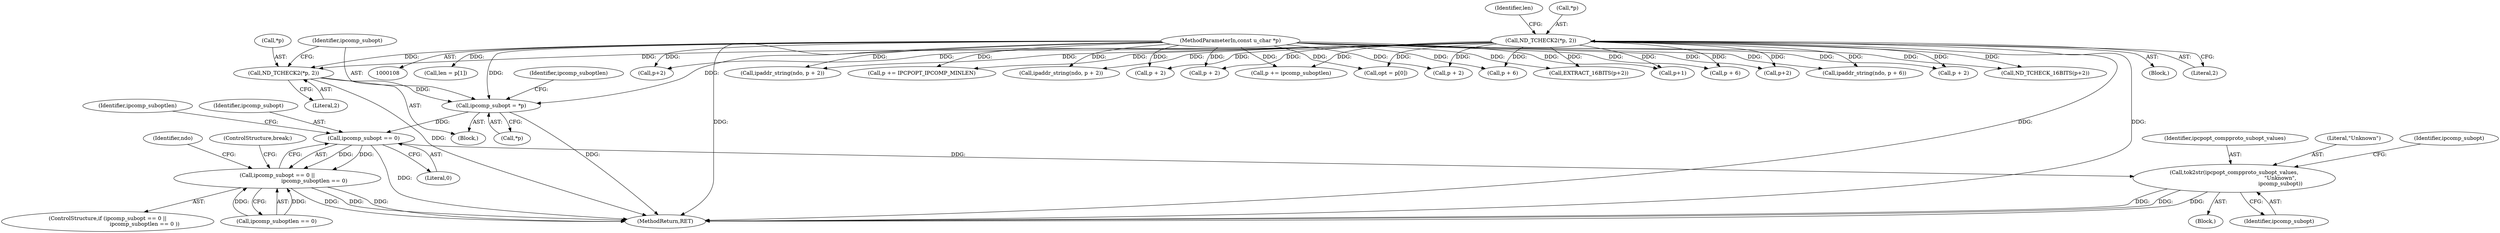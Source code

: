 digraph "0_tcpdump_7029d15f148ef24bb7c6668bc640f5470d085e5a_1@pointer" {
"1000302" [label="(Call,ipcomp_subopt = *p)"];
"1000298" [label="(Call,ND_TCHECK2(*p, 2))"];
"1000125" [label="(Call,ND_TCHECK2(*p, 2))"];
"1000110" [label="(MethodParameterIn,const u_char *p)"];
"1000314" [label="(Call,ipcomp_subopt == 0)"];
"1000313" [label="(Call,ipcomp_subopt == 0 ||\n                                            ipcomp_suboptlen == 0)"];
"1000327" [label="(Call,tok2str(ipcpopt_compproto_subopt_values,\n                                                       \"Unknown\",\n                                                       ipcomp_subopt))"];
"1000307" [label="(Identifier,ipcomp_suboptlen)"];
"1000130" [label="(Identifier,len)"];
"1000326" [label="(Block,)"];
"1000312" [label="(ControlStructure,if (ipcomp_subopt == 0 ||\n                                            ipcomp_suboptlen == 0 ))"];
"1000125" [label="(Call,ND_TCHECK2(*p, 2))"];
"1000302" [label="(Call,ipcomp_subopt = *p)"];
"1000235" [label="(Call,p+2)"];
"1000421" [label="(MethodReturn,RET)"];
"1000299" [label="(Call,*p)"];
"1000303" [label="(Identifier,ipcomp_subopt)"];
"1000315" [label="(Identifier,ipcomp_subopt)"];
"1000332" [label="(Identifier,ipcomp_subopt)"];
"1000298" [label="(Call,ND_TCHECK2(*p, 2))"];
"1000297" [label="(Block,)"];
"1000110" [label="(MethodParameterIn,const u_char *p)"];
"1000270" [label="(Call,p + 2)"];
"1000212" [label="(Call,p + 6)"];
"1000205" [label="(Call,ipaddr_string(ndo, p + 2))"];
"1000284" [label="(Call,p += IPCPOPT_IPCOMP_MINLEN)"];
"1000207" [label="(Call,p + 2)"];
"1000363" [label="(Call,p + 2)"];
"1000328" [label="(Identifier,ipcpopt_compproto_subopt_values)"];
"1000323" [label="(Identifier,ndo)"];
"1000304" [label="(Call,*p)"];
"1000129" [label="(Call,len = p[1])"];
"1000320" [label="(ControlStructure,break;)"];
"1000301" [label="(Literal,2)"];
"1000318" [label="(Identifier,ipcomp_suboptlen)"];
"1000112" [label="(Block,)"];
"1000128" [label="(Literal,2)"];
"1000195" [label="(Call,p + 6)"];
"1000210" [label="(Call,ipaddr_string(ndo, p + 6))"];
"1000228" [label="(Call,ND_TCHECK_16BITS(p+2))"];
"1000313" [label="(Call,ipcomp_subopt == 0 ||\n                                            ipcomp_suboptlen == 0)"];
"1000317" [label="(Call,ipcomp_suboptlen == 0)"];
"1000372" [label="(Call,ipaddr_string(ndo, p + 2))"];
"1000337" [label="(Call,p += ipcomp_suboptlen)"];
"1000134" [label="(Call,opt = p[0])"];
"1000234" [label="(Call,EXTRACT_16BITS(p+2))"];
"1000330" [label="(Identifier,ipcomp_subopt)"];
"1000316" [label="(Literal,0)"];
"1000329" [label="(Literal,\"Unknown\")"];
"1000126" [label="(Call,*p)"];
"1000314" [label="(Call,ipcomp_subopt == 0)"];
"1000309" [label="(Call,p+1)"];
"1000229" [label="(Call,p+2)"];
"1000374" [label="(Call,p + 2)"];
"1000327" [label="(Call,tok2str(ipcpopt_compproto_subopt_values,\n                                                       \"Unknown\",\n                                                       ipcomp_subopt))"];
"1000302" -> "1000297"  [label="AST: "];
"1000302" -> "1000304"  [label="CFG: "];
"1000303" -> "1000302"  [label="AST: "];
"1000304" -> "1000302"  [label="AST: "];
"1000307" -> "1000302"  [label="CFG: "];
"1000302" -> "1000421"  [label="DDG: "];
"1000298" -> "1000302"  [label="DDG: "];
"1000125" -> "1000302"  [label="DDG: "];
"1000110" -> "1000302"  [label="DDG: "];
"1000302" -> "1000314"  [label="DDG: "];
"1000298" -> "1000297"  [label="AST: "];
"1000298" -> "1000301"  [label="CFG: "];
"1000299" -> "1000298"  [label="AST: "];
"1000301" -> "1000298"  [label="AST: "];
"1000303" -> "1000298"  [label="CFG: "];
"1000298" -> "1000421"  [label="DDG: "];
"1000125" -> "1000298"  [label="DDG: "];
"1000110" -> "1000298"  [label="DDG: "];
"1000125" -> "1000112"  [label="AST: "];
"1000125" -> "1000128"  [label="CFG: "];
"1000126" -> "1000125"  [label="AST: "];
"1000128" -> "1000125"  [label="AST: "];
"1000130" -> "1000125"  [label="CFG: "];
"1000125" -> "1000421"  [label="DDG: "];
"1000125" -> "1000421"  [label="DDG: "];
"1000125" -> "1000134"  [label="DDG: "];
"1000125" -> "1000195"  [label="DDG: "];
"1000125" -> "1000205"  [label="DDG: "];
"1000125" -> "1000207"  [label="DDG: "];
"1000125" -> "1000210"  [label="DDG: "];
"1000125" -> "1000212"  [label="DDG: "];
"1000125" -> "1000228"  [label="DDG: "];
"1000125" -> "1000229"  [label="DDG: "];
"1000125" -> "1000234"  [label="DDG: "];
"1000125" -> "1000235"  [label="DDG: "];
"1000125" -> "1000270"  [label="DDG: "];
"1000125" -> "1000284"  [label="DDG: "];
"1000125" -> "1000309"  [label="DDG: "];
"1000125" -> "1000337"  [label="DDG: "];
"1000125" -> "1000363"  [label="DDG: "];
"1000125" -> "1000372"  [label="DDG: "];
"1000125" -> "1000374"  [label="DDG: "];
"1000110" -> "1000108"  [label="AST: "];
"1000110" -> "1000421"  [label="DDG: "];
"1000110" -> "1000129"  [label="DDG: "];
"1000110" -> "1000134"  [label="DDG: "];
"1000110" -> "1000195"  [label="DDG: "];
"1000110" -> "1000205"  [label="DDG: "];
"1000110" -> "1000207"  [label="DDG: "];
"1000110" -> "1000210"  [label="DDG: "];
"1000110" -> "1000212"  [label="DDG: "];
"1000110" -> "1000228"  [label="DDG: "];
"1000110" -> "1000229"  [label="DDG: "];
"1000110" -> "1000234"  [label="DDG: "];
"1000110" -> "1000235"  [label="DDG: "];
"1000110" -> "1000270"  [label="DDG: "];
"1000110" -> "1000284"  [label="DDG: "];
"1000110" -> "1000309"  [label="DDG: "];
"1000110" -> "1000337"  [label="DDG: "];
"1000110" -> "1000363"  [label="DDG: "];
"1000110" -> "1000372"  [label="DDG: "];
"1000110" -> "1000374"  [label="DDG: "];
"1000314" -> "1000313"  [label="AST: "];
"1000314" -> "1000316"  [label="CFG: "];
"1000315" -> "1000314"  [label="AST: "];
"1000316" -> "1000314"  [label="AST: "];
"1000318" -> "1000314"  [label="CFG: "];
"1000313" -> "1000314"  [label="CFG: "];
"1000314" -> "1000421"  [label="DDG: "];
"1000314" -> "1000313"  [label="DDG: "];
"1000314" -> "1000313"  [label="DDG: "];
"1000314" -> "1000327"  [label="DDG: "];
"1000313" -> "1000312"  [label="AST: "];
"1000313" -> "1000317"  [label="CFG: "];
"1000317" -> "1000313"  [label="AST: "];
"1000320" -> "1000313"  [label="CFG: "];
"1000323" -> "1000313"  [label="CFG: "];
"1000313" -> "1000421"  [label="DDG: "];
"1000313" -> "1000421"  [label="DDG: "];
"1000313" -> "1000421"  [label="DDG: "];
"1000317" -> "1000313"  [label="DDG: "];
"1000317" -> "1000313"  [label="DDG: "];
"1000327" -> "1000326"  [label="AST: "];
"1000327" -> "1000330"  [label="CFG: "];
"1000328" -> "1000327"  [label="AST: "];
"1000329" -> "1000327"  [label="AST: "];
"1000330" -> "1000327"  [label="AST: "];
"1000332" -> "1000327"  [label="CFG: "];
"1000327" -> "1000421"  [label="DDG: "];
"1000327" -> "1000421"  [label="DDG: "];
"1000327" -> "1000421"  [label="DDG: "];
}
